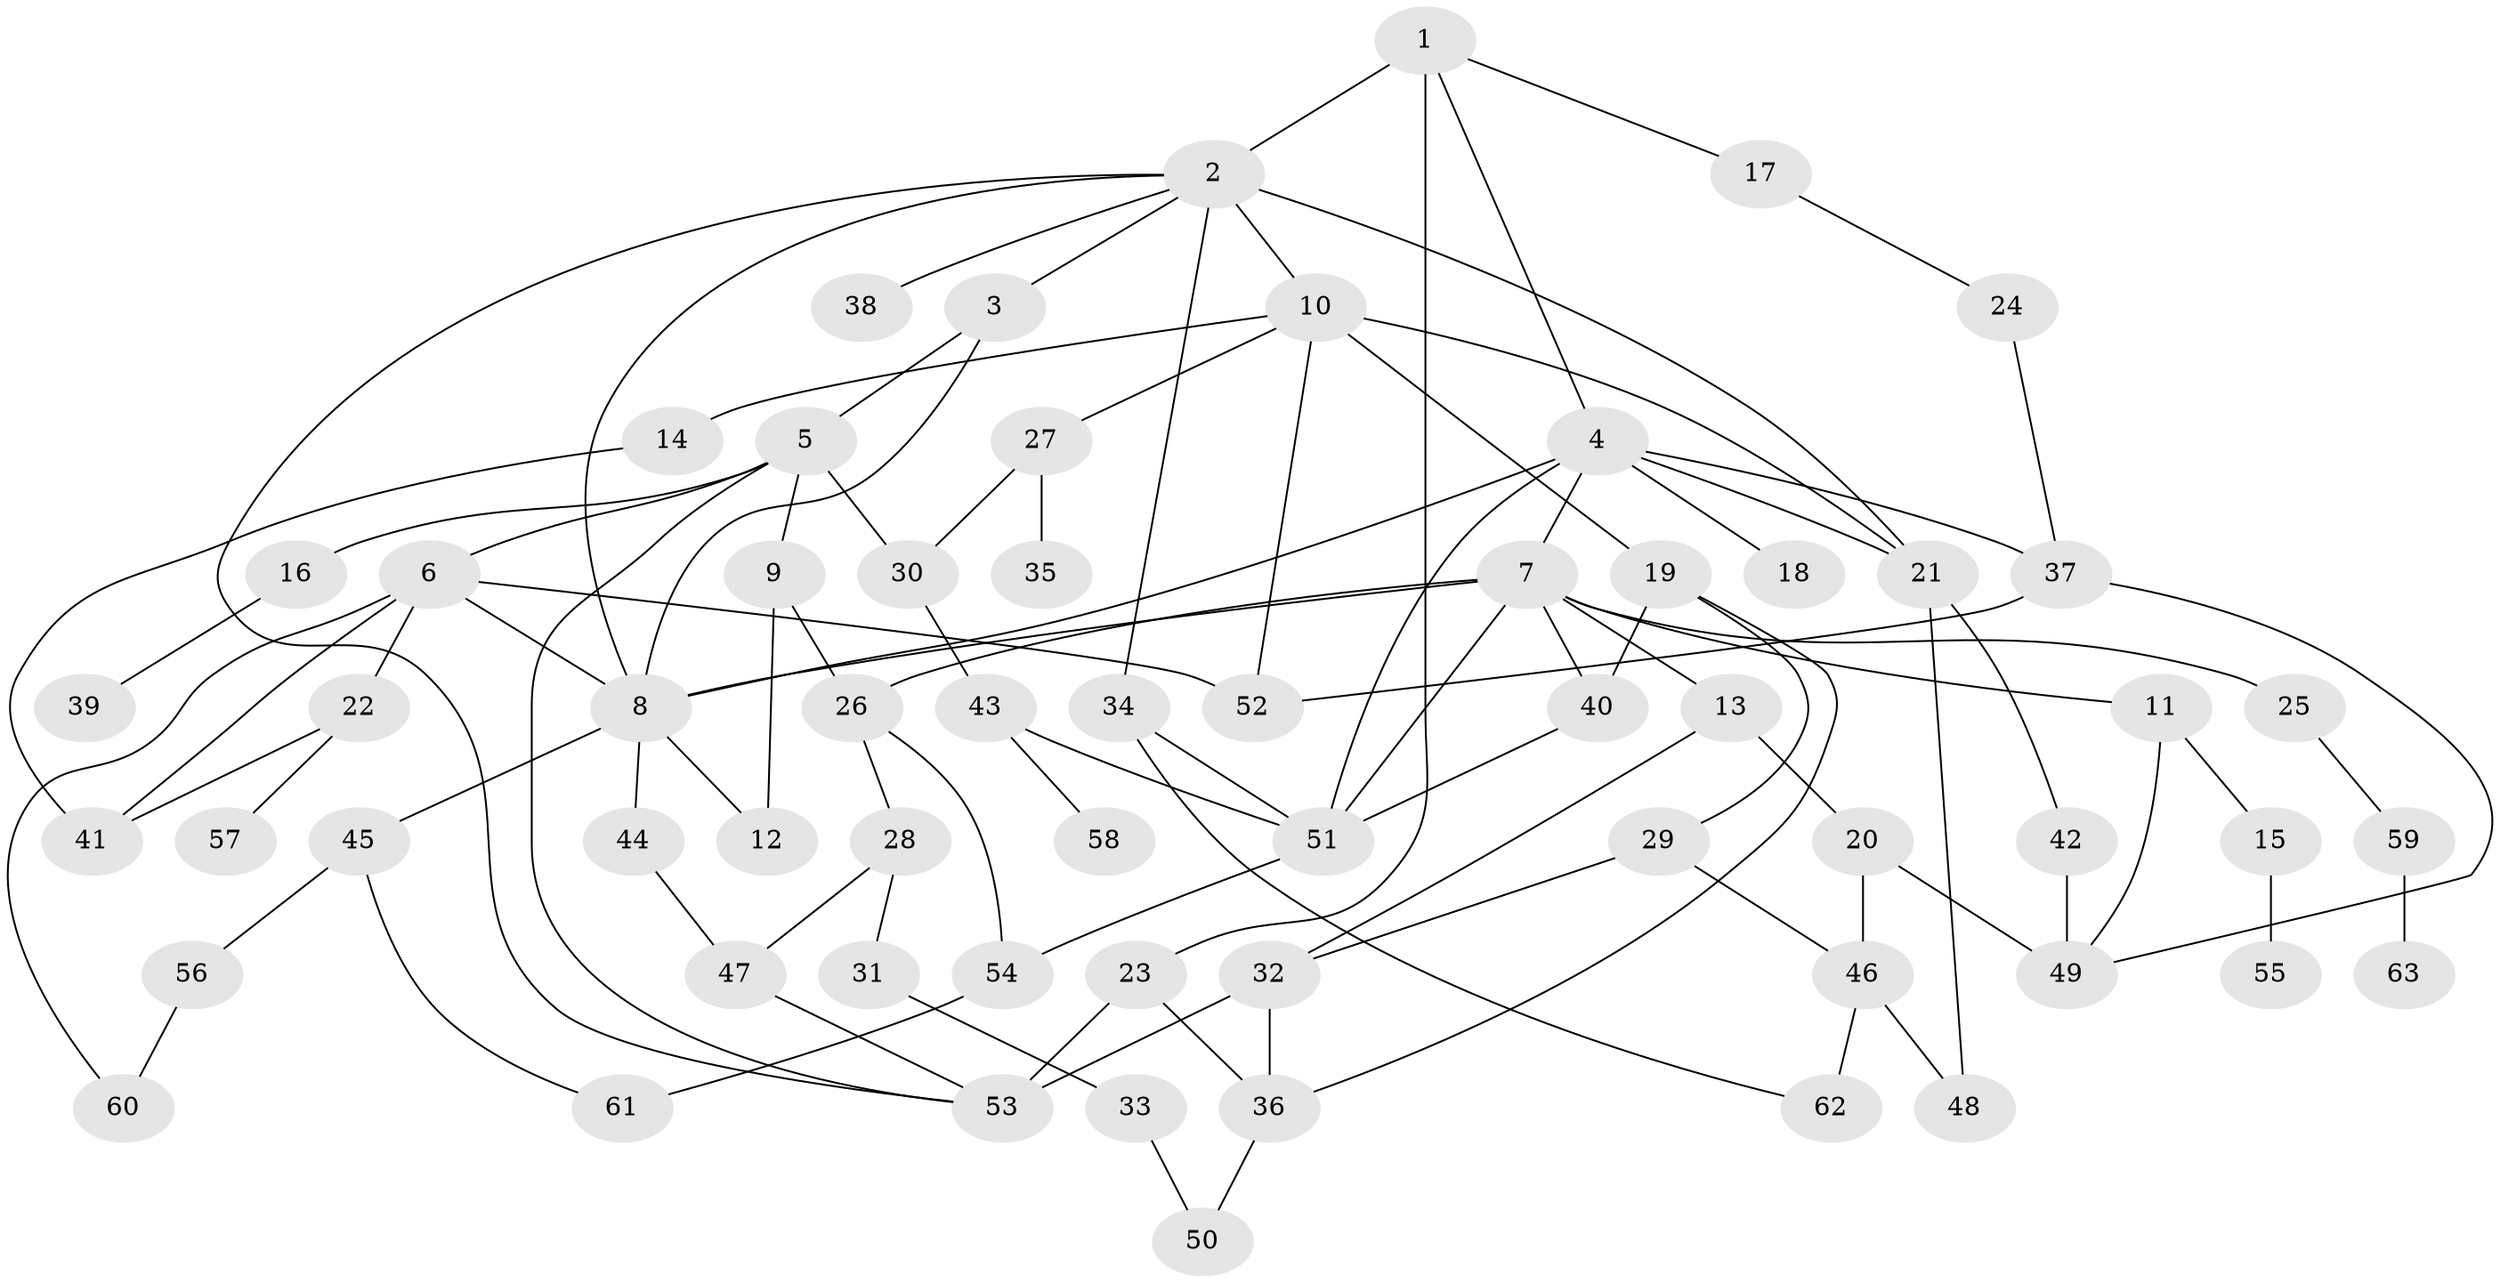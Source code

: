 // original degree distribution, {6: 0.024, 5: 0.056, 3: 0.24, 4: 0.152, 8: 0.008, 2: 0.224, 1: 0.288, 7: 0.008}
// Generated by graph-tools (version 1.1) at 2025/34/03/09/25 02:34:28]
// undirected, 63 vertices, 99 edges
graph export_dot {
graph [start="1"]
  node [color=gray90,style=filled];
  1;
  2;
  3;
  4;
  5;
  6;
  7;
  8;
  9;
  10;
  11;
  12;
  13;
  14;
  15;
  16;
  17;
  18;
  19;
  20;
  21;
  22;
  23;
  24;
  25;
  26;
  27;
  28;
  29;
  30;
  31;
  32;
  33;
  34;
  35;
  36;
  37;
  38;
  39;
  40;
  41;
  42;
  43;
  44;
  45;
  46;
  47;
  48;
  49;
  50;
  51;
  52;
  53;
  54;
  55;
  56;
  57;
  58;
  59;
  60;
  61;
  62;
  63;
  1 -- 2 [weight=2.0];
  1 -- 4 [weight=1.0];
  1 -- 17 [weight=1.0];
  1 -- 23 [weight=1.0];
  2 -- 3 [weight=1.0];
  2 -- 8 [weight=1.0];
  2 -- 10 [weight=1.0];
  2 -- 21 [weight=1.0];
  2 -- 34 [weight=1.0];
  2 -- 38 [weight=1.0];
  2 -- 53 [weight=1.0];
  3 -- 5 [weight=1.0];
  3 -- 8 [weight=1.0];
  4 -- 7 [weight=1.0];
  4 -- 8 [weight=1.0];
  4 -- 18 [weight=1.0];
  4 -- 21 [weight=1.0];
  4 -- 37 [weight=1.0];
  4 -- 51 [weight=1.0];
  5 -- 6 [weight=1.0];
  5 -- 9 [weight=1.0];
  5 -- 16 [weight=1.0];
  5 -- 30 [weight=1.0];
  5 -- 53 [weight=1.0];
  6 -- 8 [weight=1.0];
  6 -- 22 [weight=1.0];
  6 -- 41 [weight=1.0];
  6 -- 52 [weight=1.0];
  6 -- 60 [weight=1.0];
  7 -- 8 [weight=1.0];
  7 -- 11 [weight=1.0];
  7 -- 13 [weight=1.0];
  7 -- 25 [weight=2.0];
  7 -- 26 [weight=1.0];
  7 -- 40 [weight=1.0];
  7 -- 51 [weight=1.0];
  8 -- 12 [weight=1.0];
  8 -- 44 [weight=1.0];
  8 -- 45 [weight=1.0];
  9 -- 12 [weight=1.0];
  9 -- 26 [weight=1.0];
  10 -- 14 [weight=1.0];
  10 -- 19 [weight=1.0];
  10 -- 21 [weight=1.0];
  10 -- 27 [weight=1.0];
  10 -- 52 [weight=1.0];
  11 -- 15 [weight=1.0];
  11 -- 49 [weight=1.0];
  13 -- 20 [weight=1.0];
  13 -- 32 [weight=1.0];
  14 -- 41 [weight=1.0];
  15 -- 55 [weight=2.0];
  16 -- 39 [weight=1.0];
  17 -- 24 [weight=1.0];
  19 -- 29 [weight=1.0];
  19 -- 36 [weight=1.0];
  19 -- 40 [weight=1.0];
  20 -- 46 [weight=1.0];
  20 -- 49 [weight=1.0];
  21 -- 42 [weight=1.0];
  21 -- 48 [weight=1.0];
  22 -- 41 [weight=1.0];
  22 -- 57 [weight=1.0];
  23 -- 36 [weight=1.0];
  23 -- 53 [weight=1.0];
  24 -- 37 [weight=1.0];
  25 -- 59 [weight=1.0];
  26 -- 28 [weight=1.0];
  26 -- 54 [weight=1.0];
  27 -- 30 [weight=1.0];
  27 -- 35 [weight=3.0];
  28 -- 31 [weight=1.0];
  28 -- 47 [weight=1.0];
  29 -- 32 [weight=1.0];
  29 -- 46 [weight=1.0];
  30 -- 43 [weight=1.0];
  31 -- 33 [weight=1.0];
  32 -- 36 [weight=1.0];
  32 -- 53 [weight=3.0];
  33 -- 50 [weight=1.0];
  34 -- 51 [weight=1.0];
  34 -- 62 [weight=1.0];
  36 -- 50 [weight=1.0];
  37 -- 49 [weight=1.0];
  37 -- 52 [weight=1.0];
  40 -- 51 [weight=1.0];
  42 -- 49 [weight=3.0];
  43 -- 51 [weight=1.0];
  43 -- 58 [weight=1.0];
  44 -- 47 [weight=1.0];
  45 -- 56 [weight=1.0];
  45 -- 61 [weight=1.0];
  46 -- 48 [weight=1.0];
  46 -- 62 [weight=2.0];
  47 -- 53 [weight=1.0];
  51 -- 54 [weight=1.0];
  54 -- 61 [weight=1.0];
  56 -- 60 [weight=1.0];
  59 -- 63 [weight=1.0];
}
